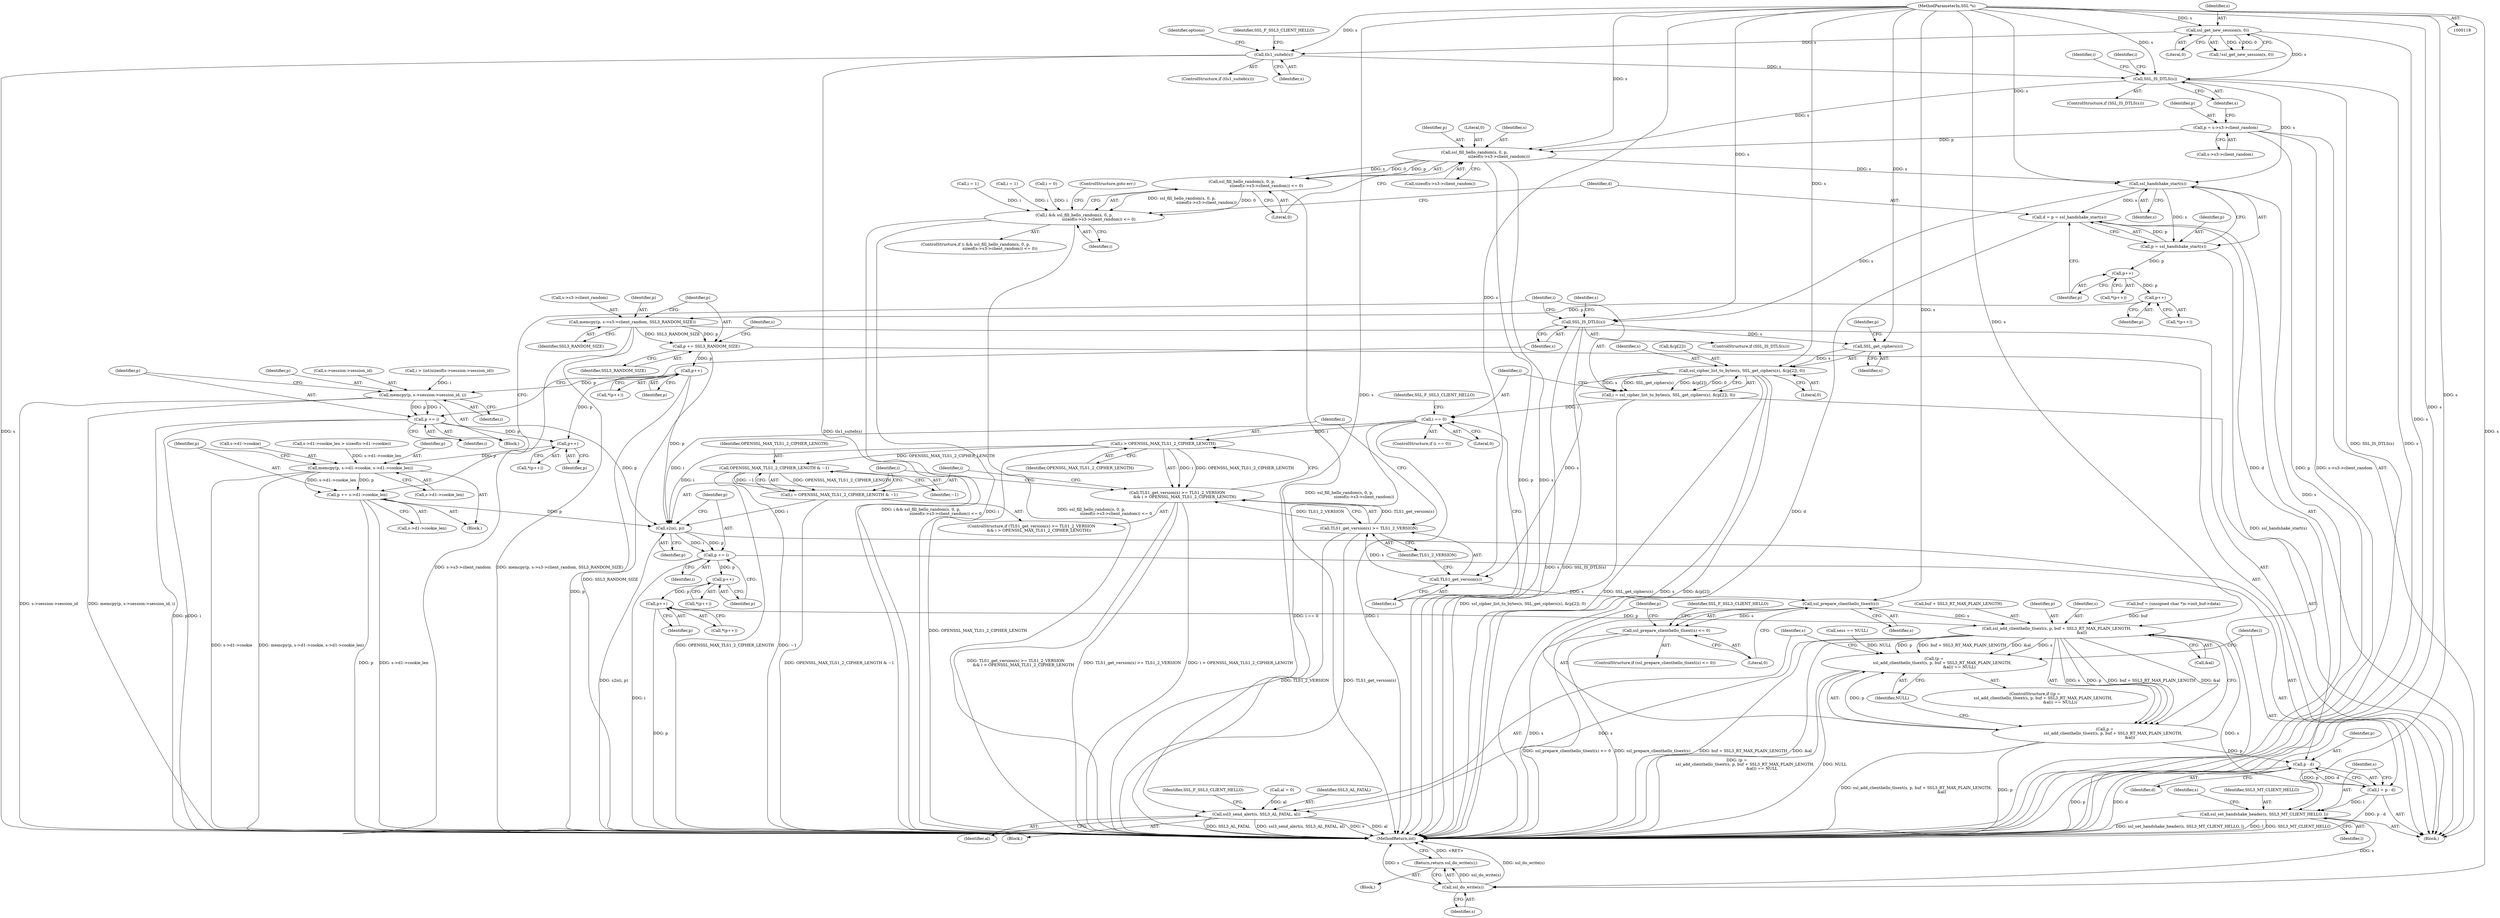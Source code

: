 digraph "0_openssl_e1b568dd2462f7cacf98f3d117936c34e2849a6b@API" {
"1000299" [label="(Call,ssl_fill_hello_random(s, 0, p,\n                                       sizeof(s->s3->client_random)))"];
"1000260" [label="(Call,SSL_IS_DTLS(s))"];
"1000178" [label="(Call,ssl_get_new_session(s, 0))"];
"1000119" [label="(MethodParameterIn,SSL *s)"];
"1000203" [label="(Call,tls1_suiteb(s))"];
"1000252" [label="(Call,p = s->s3->client_random)"];
"1000298" [label="(Call,ssl_fill_hello_random(s, 0, p,\n                                       sizeof(s->s3->client_random)) <= 0)"];
"1000296" [label="(Call,i && ssl_fill_hello_random(s, 0, p,\n                                       sizeof(s->s3->client_random)) <= 0)"];
"1000315" [label="(Call,ssl_handshake_start(s))"];
"1000311" [label="(Call,d = p = ssl_handshake_start(s))"];
"1000532" [label="(Call,p - d)"];
"1000530" [label="(Call,l = p - d)"];
"1000535" [label="(Call,ssl_set_handshake_header(s, SSL3_MT_CLIENT_HELLO, l))"];
"1000545" [label="(Call,ssl_do_write(s))"];
"1000544" [label="(Return,return ssl_do_write(s);)"];
"1000313" [label="(Call,p = ssl_handshake_start(s))"];
"1000319" [label="(Call,p++)"];
"1000328" [label="(Call,p++)"];
"1000335" [label="(Call,memcpy(p, s->s3->client_random, SSL3_RANDOM_SIZE))"];
"1000343" [label="(Call,p += SSL3_RANDOM_SIZE)"];
"1000363" [label="(Call,p++)"];
"1000387" [label="(Call,memcpy(p, s->session->session_id, i))"];
"1000395" [label="(Call,p += i)"];
"1000422" [label="(Call,p++)"];
"1000429" [label="(Call,memcpy(p, s->d1->cookie, s->d1->cookie_len))"];
"1000441" [label="(Call,p += s->d1->cookie_len)"];
"1000482" [label="(Call,s2n(i, p))"];
"1000485" [label="(Call,p += i)"];
"1000490" [label="(Call,p++)"];
"1000495" [label="(Call,p++)"];
"1000512" [label="(Call,ssl_add_clienthello_tlsext(s, p, buf + SSL3_RT_MAX_PLAIN_LENGTH,\n                                        &al))"];
"1000509" [label="(Call,(p =\n             ssl_add_clienthello_tlsext(s, p, buf + SSL3_RT_MAX_PLAIN_LENGTH,\n                                        &al)) == NULL)"];
"1000510" [label="(Call,p =\n             ssl_add_clienthello_tlsext(s, p, buf + SSL3_RT_MAX_PLAIN_LENGTH,\n                                        &al))"];
"1000522" [label="(Call,ssl3_send_alert(s, SSL3_AL_FATAL, al))"];
"1000399" [label="(Call,SSL_IS_DTLS(s))"];
"1000452" [label="(Call,SSL_get_ciphers(s))"];
"1000450" [label="(Call,ssl_cipher_list_to_bytes(s, SSL_get_ciphers(s), &(p[2]), 0))"];
"1000448" [label="(Call,i = ssl_cipher_list_to_bytes(s, SSL_get_ciphers(s), &(p[2]), 0))"];
"1000460" [label="(Call,i == 0)"];
"1000474" [label="(Call,i > OPENSSL_MAX_TLS1_2_CIPHER_LENGTH)"];
"1000469" [label="(Call,TLS1_get_version(s) >= TLS1_2_VERSION\n            && i > OPENSSL_MAX_TLS1_2_CIPHER_LENGTH)"];
"1000479" [label="(Call,OPENSSL_MAX_TLS1_2_CIPHER_LENGTH & ~1)"];
"1000477" [label="(Call,i = OPENSSL_MAX_TLS1_2_CIPHER_LENGTH & ~1)"];
"1000471" [label="(Call,TLS1_get_version(s))"];
"1000470" [label="(Call,TLS1_get_version(s) >= TLS1_2_VERSION)"];
"1000500" [label="(Call,ssl_prepare_clienthello_tlsext(s))"];
"1000499" [label="(Call,ssl_prepare_clienthello_tlsext(s) <= 0)"];
"1000498" [label="(ControlStructure,if (ssl_prepare_clienthello_tlsext(s) <= 0))"];
"1000422" [label="(Call,p++)"];
"1000180" [label="(Literal,0)"];
"1000499" [label="(Call,ssl_prepare_clienthello_tlsext(s) <= 0)"];
"1000520" [label="(Identifier,NULL)"];
"1000342" [label="(Identifier,SSL3_RANDOM_SIZE)"];
"1000327" [label="(Call,*(p++))"];
"1000177" [label="(Call,!ssl_get_new_session(s, 0))"];
"1000450" [label="(Call,ssl_cipher_list_to_bytes(s, SSL_get_ciphers(s), &(p[2]), 0))"];
"1000362" [label="(Call,*(p++))"];
"1000479" [label="(Call,OPENSSL_MAX_TLS1_2_CIPHER_LENGTH & ~1)"];
"1000319" [label="(Call,p++)"];
"1000515" [label="(Call,buf + SSL3_RT_MAX_PLAIN_LENGTH)"];
"1000544" [label="(Return,return ssl_do_write(s);)"];
"1000469" [label="(Call,TLS1_get_version(s) >= TLS1_2_VERSION\n            && i > OPENSSL_MAX_TLS1_2_CIPHER_LENGTH)"];
"1000398" [label="(ControlStructure,if (SSL_IS_DTLS(s)))"];
"1000298" [label="(Call,ssl_fill_hello_random(s, 0, p,\n                                       sizeof(s->s3->client_random)) <= 0)"];
"1000449" [label="(Identifier,i)"];
"1000265" [label="(Identifier,i)"];
"1000512" [label="(Call,ssl_add_clienthello_tlsext(s, p, buf + SSL3_RT_MAX_PLAIN_LENGTH,\n                                        &al))"];
"1000253" [label="(Identifier,p)"];
"1000147" [label="(Block,)"];
"1000476" [label="(Identifier,OPENSSL_MAX_TLS1_2_CIPHER_LENGTH)"];
"1000318" [label="(Call,*(p++))"];
"1000336" [label="(Identifier,p)"];
"1000462" [label="(Literal,0)"];
"1000451" [label="(Identifier,s)"];
"1000473" [label="(Identifier,TLS1_2_VERSION)"];
"1000545" [label="(Call,ssl_do_write(s))"];
"1000511" [label="(Identifier,p)"];
"1000388" [label="(Identifier,p)"];
"1000496" [label="(Identifier,p)"];
"1000292" [label="(Call,i = 1)"];
"1000452" [label="(Call,SSL_get_ciphers(s))"];
"1000212" [label="(Identifier,options)"];
"1000406" [label="(Identifier,s)"];
"1000475" [label="(Identifier,i)"];
"1000510" [label="(Call,p =\n             ssl_add_clienthello_tlsext(s, p, buf + SSL3_RT_MAX_PLAIN_LENGTH,\n                                        &al))"];
"1000442" [label="(Identifier,p)"];
"1000302" [label="(Identifier,p)"];
"1000156" [label="(Call,sess == NULL)"];
"1000309" [label="(Literal,0)"];
"1000299" [label="(Call,ssl_fill_hello_random(s, 0, p,\n                                       sizeof(s->s3->client_random)))"];
"1000537" [label="(Identifier,SSL3_MT_CLIENT_HELLO)"];
"1000477" [label="(Call,i = OPENSSL_MAX_TLS1_2_CIPHER_LENGTH & ~1)"];
"1000448" [label="(Call,i = ssl_cipher_list_to_bytes(s, SSL_get_ciphers(s), &(p[2]), 0))"];
"1000514" [label="(Identifier,p)"];
"1000494" [label="(Call,*(p++))"];
"1000509" [label="(Call,(p =\n             ssl_add_clienthello_tlsext(s, p, buf + SSL3_RT_MAX_PLAIN_LENGTH,\n                                        &al)) == NULL)"];
"1000399" [label="(Call,SSL_IS_DTLS(s))"];
"1000119" [label="(MethodParameterIn,SSL *s)"];
"1000436" [label="(Call,s->d1->cookie_len)"];
"1000531" [label="(Identifier,l)"];
"1000387" [label="(Call,memcpy(p, s->session->session_id, i))"];
"1000389" [label="(Call,s->session->session_id)"];
"1000127" [label="(Call,al = 0)"];
"1000489" [label="(Call,*(p++))"];
"1000525" [label="(Identifier,al)"];
"1000524" [label="(Identifier,SSL3_AL_FATAL)"];
"1000501" [label="(Identifier,s)"];
"1000459" [label="(ControlStructure,if (i == 0))"];
"1000532" [label="(Call,p - d)"];
"1000490" [label="(Call,p++)"];
"1000481" [label="(Identifier,~1)"];
"1000521" [label="(Block,)"];
"1000261" [label="(Identifier,s)"];
"1000202" [label="(ControlStructure,if (tls1_suiteb(s)))"];
"1000295" [label="(ControlStructure,if (i && ssl_fill_hello_random(s, 0, p,\n                                       sizeof(s->s3->client_random)) <= 0))"];
"1000320" [label="(Identifier,p)"];
"1000400" [label="(Identifier,s)"];
"1000301" [label="(Literal,0)"];
"1000513" [label="(Identifier,s)"];
"1000470" [label="(Call,TLS1_get_version(s) >= TLS1_2_VERSION)"];
"1000487" [label="(Identifier,i)"];
"1000345" [label="(Identifier,SSL3_RANDOM_SIZE)"];
"1000335" [label="(Call,memcpy(p, s->s3->client_random, SSL3_RANDOM_SIZE))"];
"1000471" [label="(Call,TLS1_get_version(s))"];
"1000468" [label="(ControlStructure,if (TLS1_get_version(s) >= TLS1_2_VERSION\n            && i > OPENSSL_MAX_TLS1_2_CIPHER_LENGTH))"];
"1000394" [label="(Identifier,i)"];
"1000443" [label="(Call,s->d1->cookie_len)"];
"1000372" [label="(Call,i > (int)sizeof(s->session->session_id))"];
"1000518" [label="(Call,&al)"];
"1000536" [label="(Identifier,s)"];
"1000264" [label="(Call,i = 1)"];
"1000329" [label="(Identifier,p)"];
"1000533" [label="(Identifier,p)"];
"1000259" [label="(ControlStructure,if (SSL_IS_DTLS(s)))"];
"1000546" [label="(Identifier,s)"];
"1000483" [label="(Identifier,i)"];
"1000456" [label="(Identifier,p)"];
"1000486" [label="(Identifier,p)"];
"1000311" [label="(Call,d = p = ssl_handshake_start(s))"];
"1000421" [label="(Call,*(p++))"];
"1000120" [label="(Block,)"];
"1000485" [label="(Call,p += i)"];
"1000522" [label="(Call,ssl3_send_alert(s, SSL3_AL_FATAL, al))"];
"1000178" [label="(Call,ssl_get_new_session(s, 0))"];
"1000502" [label="(Literal,0)"];
"1000538" [label="(Identifier,l)"];
"1000401" [label="(Block,)"];
"1000482" [label="(Call,s2n(i, p))"];
"1000551" [label="(MethodReturn,int)"];
"1000454" [label="(Call,&(p[2]))"];
"1000395" [label="(Call,p += i)"];
"1000296" [label="(Call,i && ssl_fill_hello_random(s, 0, p,\n                                       sizeof(s->s3->client_random)) <= 0)"];
"1000207" [label="(Identifier,SSL_F_SSL3_CLIENT_HELLO)"];
"1000530" [label="(Call,l = p - d)"];
"1000260" [label="(Call,SSL_IS_DTLS(s))"];
"1000460" [label="(Call,i == 0)"];
"1000474" [label="(Call,i > OPENSSL_MAX_TLS1_2_CIPHER_LENGTH)"];
"1000348" [label="(Identifier,s)"];
"1000429" [label="(Call,memcpy(p, s->d1->cookie, s->d1->cookie_len))"];
"1000364" [label="(Identifier,p)"];
"1000297" [label="(Identifier,i)"];
"1000370" [label="(Block,)"];
"1000431" [label="(Call,s->d1->cookie)"];
"1000252" [label="(Call,p = s->s3->client_random)"];
"1000396" [label="(Identifier,p)"];
"1000480" [label="(Identifier,OPENSSL_MAX_TLS1_2_CIPHER_LENGTH)"];
"1000472" [label="(Identifier,s)"];
"1000204" [label="(Identifier,s)"];
"1000303" [label="(Call,sizeof(s->s3->client_random))"];
"1000461" [label="(Identifier,i)"];
"1000337" [label="(Call,s->s3->client_random)"];
"1000312" [label="(Identifier,d)"];
"1000453" [label="(Identifier,s)"];
"1000344" [label="(Identifier,p)"];
"1000484" [label="(Identifier,p)"];
"1000179" [label="(Identifier,s)"];
"1000500" [label="(Call,ssl_prepare_clienthello_tlsext(s))"];
"1000254" [label="(Call,s->s3->client_random)"];
"1000508" [label="(ControlStructure,if ((p =\n             ssl_add_clienthello_tlsext(s, p, buf + SSL3_RT_MAX_PLAIN_LENGTH,\n                                        &al)) == NULL))"];
"1000535" [label="(Call,ssl_set_handshake_header(s, SSL3_MT_CLIENT_HELLO, l))"];
"1000441" [label="(Call,p += s->d1->cookie_len)"];
"1000534" [label="(Identifier,d)"];
"1000313" [label="(Call,p = ssl_handshake_start(s))"];
"1000287" [label="(Call,i = 0)"];
"1000541" [label="(Identifier,s)"];
"1000495" [label="(Call,p++)"];
"1000527" [label="(Identifier,SSL_F_SSL3_CLIENT_HELLO)"];
"1000423" [label="(Identifier,p)"];
"1000315" [label="(Call,ssl_handshake_start(s))"];
"1000523" [label="(Identifier,s)"];
"1000478" [label="(Identifier,i)"];
"1000300" [label="(Identifier,s)"];
"1000316" [label="(Identifier,s)"];
"1000343" [label="(Call,p += SSL3_RANDOM_SIZE)"];
"1000491" [label="(Identifier,p)"];
"1000293" [label="(Identifier,i)"];
"1000363" [label="(Call,p++)"];
"1000458" [label="(Literal,0)"];
"1000203" [label="(Call,tls1_suiteb(s))"];
"1000505" [label="(Identifier,SSL_F_SSL3_CLIENT_HELLO)"];
"1000397" [label="(Identifier,i)"];
"1000314" [label="(Identifier,p)"];
"1000328" [label="(Call,p++)"];
"1000403" [label="(Call,s->d1->cookie_len > sizeof(s->d1->cookie))"];
"1000310" [label="(ControlStructure,goto err;)"];
"1000465" [label="(Identifier,SSL_F_SSL3_CLIENT_HELLO)"];
"1000132" [label="(Call,buf = (unsigned char *)s->init_buf->data)"];
"1000430" [label="(Identifier,p)"];
"1000299" -> "1000298"  [label="AST: "];
"1000299" -> "1000303"  [label="CFG: "];
"1000300" -> "1000299"  [label="AST: "];
"1000301" -> "1000299"  [label="AST: "];
"1000302" -> "1000299"  [label="AST: "];
"1000303" -> "1000299"  [label="AST: "];
"1000309" -> "1000299"  [label="CFG: "];
"1000299" -> "1000551"  [label="DDG: p"];
"1000299" -> "1000551"  [label="DDG: s"];
"1000299" -> "1000298"  [label="DDG: s"];
"1000299" -> "1000298"  [label="DDG: 0"];
"1000299" -> "1000298"  [label="DDG: p"];
"1000260" -> "1000299"  [label="DDG: s"];
"1000119" -> "1000299"  [label="DDG: s"];
"1000252" -> "1000299"  [label="DDG: p"];
"1000299" -> "1000315"  [label="DDG: s"];
"1000260" -> "1000259"  [label="AST: "];
"1000260" -> "1000261"  [label="CFG: "];
"1000261" -> "1000260"  [label="AST: "];
"1000265" -> "1000260"  [label="CFG: "];
"1000293" -> "1000260"  [label="CFG: "];
"1000260" -> "1000551"  [label="DDG: SSL_IS_DTLS(s)"];
"1000260" -> "1000551"  [label="DDG: s"];
"1000178" -> "1000260"  [label="DDG: s"];
"1000203" -> "1000260"  [label="DDG: s"];
"1000119" -> "1000260"  [label="DDG: s"];
"1000260" -> "1000315"  [label="DDG: s"];
"1000178" -> "1000177"  [label="AST: "];
"1000178" -> "1000180"  [label="CFG: "];
"1000179" -> "1000178"  [label="AST: "];
"1000180" -> "1000178"  [label="AST: "];
"1000177" -> "1000178"  [label="CFG: "];
"1000178" -> "1000551"  [label="DDG: s"];
"1000178" -> "1000177"  [label="DDG: s"];
"1000178" -> "1000177"  [label="DDG: 0"];
"1000119" -> "1000178"  [label="DDG: s"];
"1000178" -> "1000203"  [label="DDG: s"];
"1000119" -> "1000118"  [label="AST: "];
"1000119" -> "1000551"  [label="DDG: s"];
"1000119" -> "1000203"  [label="DDG: s"];
"1000119" -> "1000315"  [label="DDG: s"];
"1000119" -> "1000399"  [label="DDG: s"];
"1000119" -> "1000450"  [label="DDG: s"];
"1000119" -> "1000452"  [label="DDG: s"];
"1000119" -> "1000471"  [label="DDG: s"];
"1000119" -> "1000500"  [label="DDG: s"];
"1000119" -> "1000512"  [label="DDG: s"];
"1000119" -> "1000522"  [label="DDG: s"];
"1000119" -> "1000535"  [label="DDG: s"];
"1000119" -> "1000545"  [label="DDG: s"];
"1000203" -> "1000202"  [label="AST: "];
"1000203" -> "1000204"  [label="CFG: "];
"1000204" -> "1000203"  [label="AST: "];
"1000207" -> "1000203"  [label="CFG: "];
"1000212" -> "1000203"  [label="CFG: "];
"1000203" -> "1000551"  [label="DDG: tls1_suiteb(s)"];
"1000203" -> "1000551"  [label="DDG: s"];
"1000252" -> "1000147"  [label="AST: "];
"1000252" -> "1000254"  [label="CFG: "];
"1000253" -> "1000252"  [label="AST: "];
"1000254" -> "1000252"  [label="AST: "];
"1000261" -> "1000252"  [label="CFG: "];
"1000252" -> "1000551"  [label="DDG: p"];
"1000252" -> "1000551"  [label="DDG: s->s3->client_random"];
"1000298" -> "1000296"  [label="AST: "];
"1000298" -> "1000309"  [label="CFG: "];
"1000309" -> "1000298"  [label="AST: "];
"1000296" -> "1000298"  [label="CFG: "];
"1000298" -> "1000551"  [label="DDG: ssl_fill_hello_random(s, 0, p,\n                                       sizeof(s->s3->client_random))"];
"1000298" -> "1000296"  [label="DDG: ssl_fill_hello_random(s, 0, p,\n                                       sizeof(s->s3->client_random))"];
"1000298" -> "1000296"  [label="DDG: 0"];
"1000296" -> "1000295"  [label="AST: "];
"1000296" -> "1000297"  [label="CFG: "];
"1000297" -> "1000296"  [label="AST: "];
"1000310" -> "1000296"  [label="CFG: "];
"1000312" -> "1000296"  [label="CFG: "];
"1000296" -> "1000551"  [label="DDG: ssl_fill_hello_random(s, 0, p,\n                                       sizeof(s->s3->client_random)) <= 0"];
"1000296" -> "1000551"  [label="DDG: i && ssl_fill_hello_random(s, 0, p,\n                                       sizeof(s->s3->client_random)) <= 0"];
"1000296" -> "1000551"  [label="DDG: i"];
"1000292" -> "1000296"  [label="DDG: i"];
"1000264" -> "1000296"  [label="DDG: i"];
"1000287" -> "1000296"  [label="DDG: i"];
"1000315" -> "1000313"  [label="AST: "];
"1000315" -> "1000316"  [label="CFG: "];
"1000316" -> "1000315"  [label="AST: "];
"1000313" -> "1000315"  [label="CFG: "];
"1000315" -> "1000551"  [label="DDG: s"];
"1000315" -> "1000311"  [label="DDG: s"];
"1000315" -> "1000313"  [label="DDG: s"];
"1000315" -> "1000399"  [label="DDG: s"];
"1000311" -> "1000147"  [label="AST: "];
"1000311" -> "1000313"  [label="CFG: "];
"1000312" -> "1000311"  [label="AST: "];
"1000313" -> "1000311"  [label="AST: "];
"1000320" -> "1000311"  [label="CFG: "];
"1000311" -> "1000551"  [label="DDG: d"];
"1000313" -> "1000311"  [label="DDG: p"];
"1000311" -> "1000532"  [label="DDG: d"];
"1000532" -> "1000530"  [label="AST: "];
"1000532" -> "1000534"  [label="CFG: "];
"1000533" -> "1000532"  [label="AST: "];
"1000534" -> "1000532"  [label="AST: "];
"1000530" -> "1000532"  [label="CFG: "];
"1000532" -> "1000551"  [label="DDG: p"];
"1000532" -> "1000551"  [label="DDG: d"];
"1000532" -> "1000530"  [label="DDG: p"];
"1000532" -> "1000530"  [label="DDG: d"];
"1000510" -> "1000532"  [label="DDG: p"];
"1000530" -> "1000147"  [label="AST: "];
"1000531" -> "1000530"  [label="AST: "];
"1000536" -> "1000530"  [label="CFG: "];
"1000530" -> "1000551"  [label="DDG: p - d"];
"1000530" -> "1000535"  [label="DDG: l"];
"1000535" -> "1000147"  [label="AST: "];
"1000535" -> "1000538"  [label="CFG: "];
"1000536" -> "1000535"  [label="AST: "];
"1000537" -> "1000535"  [label="AST: "];
"1000538" -> "1000535"  [label="AST: "];
"1000541" -> "1000535"  [label="CFG: "];
"1000535" -> "1000551"  [label="DDG: ssl_set_handshake_header(s, SSL3_MT_CLIENT_HELLO, l)"];
"1000535" -> "1000551"  [label="DDG: l"];
"1000535" -> "1000551"  [label="DDG: SSL3_MT_CLIENT_HELLO"];
"1000512" -> "1000535"  [label="DDG: s"];
"1000535" -> "1000545"  [label="DDG: s"];
"1000545" -> "1000544"  [label="AST: "];
"1000545" -> "1000546"  [label="CFG: "];
"1000546" -> "1000545"  [label="AST: "];
"1000544" -> "1000545"  [label="CFG: "];
"1000545" -> "1000551"  [label="DDG: s"];
"1000545" -> "1000551"  [label="DDG: ssl_do_write(s)"];
"1000545" -> "1000544"  [label="DDG: ssl_do_write(s)"];
"1000544" -> "1000120"  [label="AST: "];
"1000551" -> "1000544"  [label="CFG: "];
"1000544" -> "1000551"  [label="DDG: <RET>"];
"1000314" -> "1000313"  [label="AST: "];
"1000313" -> "1000551"  [label="DDG: ssl_handshake_start(s)"];
"1000313" -> "1000319"  [label="DDG: p"];
"1000319" -> "1000318"  [label="AST: "];
"1000319" -> "1000320"  [label="CFG: "];
"1000320" -> "1000319"  [label="AST: "];
"1000318" -> "1000319"  [label="CFG: "];
"1000319" -> "1000328"  [label="DDG: p"];
"1000328" -> "1000327"  [label="AST: "];
"1000328" -> "1000329"  [label="CFG: "];
"1000329" -> "1000328"  [label="AST: "];
"1000327" -> "1000328"  [label="CFG: "];
"1000328" -> "1000335"  [label="DDG: p"];
"1000335" -> "1000147"  [label="AST: "];
"1000335" -> "1000342"  [label="CFG: "];
"1000336" -> "1000335"  [label="AST: "];
"1000337" -> "1000335"  [label="AST: "];
"1000342" -> "1000335"  [label="AST: "];
"1000344" -> "1000335"  [label="CFG: "];
"1000335" -> "1000551"  [label="DDG: s->s3->client_random"];
"1000335" -> "1000551"  [label="DDG: memcpy(p, s->s3->client_random, SSL3_RANDOM_SIZE)"];
"1000335" -> "1000343"  [label="DDG: SSL3_RANDOM_SIZE"];
"1000335" -> "1000343"  [label="DDG: p"];
"1000343" -> "1000147"  [label="AST: "];
"1000343" -> "1000345"  [label="CFG: "];
"1000344" -> "1000343"  [label="AST: "];
"1000345" -> "1000343"  [label="AST: "];
"1000348" -> "1000343"  [label="CFG: "];
"1000343" -> "1000551"  [label="DDG: SSL3_RANDOM_SIZE"];
"1000343" -> "1000363"  [label="DDG: p"];
"1000363" -> "1000362"  [label="AST: "];
"1000363" -> "1000364"  [label="CFG: "];
"1000364" -> "1000363"  [label="AST: "];
"1000362" -> "1000363"  [label="CFG: "];
"1000363" -> "1000551"  [label="DDG: p"];
"1000363" -> "1000387"  [label="DDG: p"];
"1000363" -> "1000422"  [label="DDG: p"];
"1000363" -> "1000482"  [label="DDG: p"];
"1000387" -> "1000370"  [label="AST: "];
"1000387" -> "1000394"  [label="CFG: "];
"1000388" -> "1000387"  [label="AST: "];
"1000389" -> "1000387"  [label="AST: "];
"1000394" -> "1000387"  [label="AST: "];
"1000396" -> "1000387"  [label="CFG: "];
"1000387" -> "1000551"  [label="DDG: s->session->session_id"];
"1000387" -> "1000551"  [label="DDG: memcpy(p, s->session->session_id, i)"];
"1000372" -> "1000387"  [label="DDG: i"];
"1000387" -> "1000395"  [label="DDG: i"];
"1000387" -> "1000395"  [label="DDG: p"];
"1000395" -> "1000370"  [label="AST: "];
"1000395" -> "1000397"  [label="CFG: "];
"1000396" -> "1000395"  [label="AST: "];
"1000397" -> "1000395"  [label="AST: "];
"1000400" -> "1000395"  [label="CFG: "];
"1000395" -> "1000551"  [label="DDG: p"];
"1000395" -> "1000551"  [label="DDG: i"];
"1000395" -> "1000422"  [label="DDG: p"];
"1000395" -> "1000482"  [label="DDG: p"];
"1000422" -> "1000421"  [label="AST: "];
"1000422" -> "1000423"  [label="CFG: "];
"1000423" -> "1000422"  [label="AST: "];
"1000421" -> "1000422"  [label="CFG: "];
"1000422" -> "1000429"  [label="DDG: p"];
"1000429" -> "1000401"  [label="AST: "];
"1000429" -> "1000436"  [label="CFG: "];
"1000430" -> "1000429"  [label="AST: "];
"1000431" -> "1000429"  [label="AST: "];
"1000436" -> "1000429"  [label="AST: "];
"1000442" -> "1000429"  [label="CFG: "];
"1000429" -> "1000551"  [label="DDG: s->d1->cookie"];
"1000429" -> "1000551"  [label="DDG: memcpy(p, s->d1->cookie, s->d1->cookie_len)"];
"1000403" -> "1000429"  [label="DDG: s->d1->cookie_len"];
"1000429" -> "1000441"  [label="DDG: s->d1->cookie_len"];
"1000429" -> "1000441"  [label="DDG: p"];
"1000441" -> "1000401"  [label="AST: "];
"1000441" -> "1000443"  [label="CFG: "];
"1000442" -> "1000441"  [label="AST: "];
"1000443" -> "1000441"  [label="AST: "];
"1000449" -> "1000441"  [label="CFG: "];
"1000441" -> "1000551"  [label="DDG: p"];
"1000441" -> "1000551"  [label="DDG: s->d1->cookie_len"];
"1000441" -> "1000482"  [label="DDG: p"];
"1000482" -> "1000147"  [label="AST: "];
"1000482" -> "1000484"  [label="CFG: "];
"1000483" -> "1000482"  [label="AST: "];
"1000484" -> "1000482"  [label="AST: "];
"1000486" -> "1000482"  [label="CFG: "];
"1000482" -> "1000551"  [label="DDG: s2n(i, p)"];
"1000460" -> "1000482"  [label="DDG: i"];
"1000474" -> "1000482"  [label="DDG: i"];
"1000477" -> "1000482"  [label="DDG: i"];
"1000482" -> "1000485"  [label="DDG: i"];
"1000482" -> "1000485"  [label="DDG: p"];
"1000485" -> "1000147"  [label="AST: "];
"1000485" -> "1000487"  [label="CFG: "];
"1000486" -> "1000485"  [label="AST: "];
"1000487" -> "1000485"  [label="AST: "];
"1000491" -> "1000485"  [label="CFG: "];
"1000485" -> "1000551"  [label="DDG: i"];
"1000485" -> "1000490"  [label="DDG: p"];
"1000490" -> "1000489"  [label="AST: "];
"1000490" -> "1000491"  [label="CFG: "];
"1000491" -> "1000490"  [label="AST: "];
"1000489" -> "1000490"  [label="CFG: "];
"1000490" -> "1000495"  [label="DDG: p"];
"1000495" -> "1000494"  [label="AST: "];
"1000495" -> "1000496"  [label="CFG: "];
"1000496" -> "1000495"  [label="AST: "];
"1000494" -> "1000495"  [label="CFG: "];
"1000495" -> "1000551"  [label="DDG: p"];
"1000495" -> "1000512"  [label="DDG: p"];
"1000512" -> "1000510"  [label="AST: "];
"1000512" -> "1000518"  [label="CFG: "];
"1000513" -> "1000512"  [label="AST: "];
"1000514" -> "1000512"  [label="AST: "];
"1000515" -> "1000512"  [label="AST: "];
"1000518" -> "1000512"  [label="AST: "];
"1000510" -> "1000512"  [label="CFG: "];
"1000512" -> "1000551"  [label="DDG: buf + SSL3_RT_MAX_PLAIN_LENGTH"];
"1000512" -> "1000551"  [label="DDG: &al"];
"1000512" -> "1000509"  [label="DDG: s"];
"1000512" -> "1000509"  [label="DDG: p"];
"1000512" -> "1000509"  [label="DDG: buf + SSL3_RT_MAX_PLAIN_LENGTH"];
"1000512" -> "1000509"  [label="DDG: &al"];
"1000512" -> "1000510"  [label="DDG: s"];
"1000512" -> "1000510"  [label="DDG: p"];
"1000512" -> "1000510"  [label="DDG: buf + SSL3_RT_MAX_PLAIN_LENGTH"];
"1000512" -> "1000510"  [label="DDG: &al"];
"1000500" -> "1000512"  [label="DDG: s"];
"1000132" -> "1000512"  [label="DDG: buf"];
"1000512" -> "1000522"  [label="DDG: s"];
"1000509" -> "1000508"  [label="AST: "];
"1000509" -> "1000520"  [label="CFG: "];
"1000510" -> "1000509"  [label="AST: "];
"1000520" -> "1000509"  [label="AST: "];
"1000523" -> "1000509"  [label="CFG: "];
"1000531" -> "1000509"  [label="CFG: "];
"1000509" -> "1000551"  [label="DDG: NULL"];
"1000509" -> "1000551"  [label="DDG: (p =\n             ssl_add_clienthello_tlsext(s, p, buf + SSL3_RT_MAX_PLAIN_LENGTH,\n                                        &al)) == NULL"];
"1000510" -> "1000509"  [label="DDG: p"];
"1000156" -> "1000509"  [label="DDG: NULL"];
"1000511" -> "1000510"  [label="AST: "];
"1000520" -> "1000510"  [label="CFG: "];
"1000510" -> "1000551"  [label="DDG: p"];
"1000510" -> "1000551"  [label="DDG: ssl_add_clienthello_tlsext(s, p, buf + SSL3_RT_MAX_PLAIN_LENGTH,\n                                        &al)"];
"1000522" -> "1000521"  [label="AST: "];
"1000522" -> "1000525"  [label="CFG: "];
"1000523" -> "1000522"  [label="AST: "];
"1000524" -> "1000522"  [label="AST: "];
"1000525" -> "1000522"  [label="AST: "];
"1000527" -> "1000522"  [label="CFG: "];
"1000522" -> "1000551"  [label="DDG: al"];
"1000522" -> "1000551"  [label="DDG: SSL3_AL_FATAL"];
"1000522" -> "1000551"  [label="DDG: ssl3_send_alert(s, SSL3_AL_FATAL, al)"];
"1000522" -> "1000551"  [label="DDG: s"];
"1000127" -> "1000522"  [label="DDG: al"];
"1000399" -> "1000398"  [label="AST: "];
"1000399" -> "1000400"  [label="CFG: "];
"1000400" -> "1000399"  [label="AST: "];
"1000406" -> "1000399"  [label="CFG: "];
"1000449" -> "1000399"  [label="CFG: "];
"1000399" -> "1000551"  [label="DDG: s"];
"1000399" -> "1000551"  [label="DDG: SSL_IS_DTLS(s)"];
"1000399" -> "1000452"  [label="DDG: s"];
"1000452" -> "1000450"  [label="AST: "];
"1000452" -> "1000453"  [label="CFG: "];
"1000453" -> "1000452"  [label="AST: "];
"1000456" -> "1000452"  [label="CFG: "];
"1000452" -> "1000450"  [label="DDG: s"];
"1000450" -> "1000448"  [label="AST: "];
"1000450" -> "1000458"  [label="CFG: "];
"1000451" -> "1000450"  [label="AST: "];
"1000454" -> "1000450"  [label="AST: "];
"1000458" -> "1000450"  [label="AST: "];
"1000448" -> "1000450"  [label="CFG: "];
"1000450" -> "1000551"  [label="DDG: SSL_get_ciphers(s)"];
"1000450" -> "1000551"  [label="DDG: s"];
"1000450" -> "1000551"  [label="DDG: &(p[2])"];
"1000450" -> "1000448"  [label="DDG: s"];
"1000450" -> "1000448"  [label="DDG: SSL_get_ciphers(s)"];
"1000450" -> "1000448"  [label="DDG: &(p[2])"];
"1000450" -> "1000448"  [label="DDG: 0"];
"1000450" -> "1000471"  [label="DDG: s"];
"1000448" -> "1000147"  [label="AST: "];
"1000449" -> "1000448"  [label="AST: "];
"1000461" -> "1000448"  [label="CFG: "];
"1000448" -> "1000551"  [label="DDG: ssl_cipher_list_to_bytes(s, SSL_get_ciphers(s), &(p[2]), 0)"];
"1000448" -> "1000460"  [label="DDG: i"];
"1000460" -> "1000459"  [label="AST: "];
"1000460" -> "1000462"  [label="CFG: "];
"1000461" -> "1000460"  [label="AST: "];
"1000462" -> "1000460"  [label="AST: "];
"1000465" -> "1000460"  [label="CFG: "];
"1000472" -> "1000460"  [label="CFG: "];
"1000460" -> "1000551"  [label="DDG: i == 0"];
"1000460" -> "1000551"  [label="DDG: i"];
"1000460" -> "1000474"  [label="DDG: i"];
"1000474" -> "1000469"  [label="AST: "];
"1000474" -> "1000476"  [label="CFG: "];
"1000475" -> "1000474"  [label="AST: "];
"1000476" -> "1000474"  [label="AST: "];
"1000469" -> "1000474"  [label="CFG: "];
"1000474" -> "1000551"  [label="DDG: OPENSSL_MAX_TLS1_2_CIPHER_LENGTH"];
"1000474" -> "1000469"  [label="DDG: i"];
"1000474" -> "1000469"  [label="DDG: OPENSSL_MAX_TLS1_2_CIPHER_LENGTH"];
"1000474" -> "1000479"  [label="DDG: OPENSSL_MAX_TLS1_2_CIPHER_LENGTH"];
"1000469" -> "1000468"  [label="AST: "];
"1000469" -> "1000470"  [label="CFG: "];
"1000470" -> "1000469"  [label="AST: "];
"1000478" -> "1000469"  [label="CFG: "];
"1000483" -> "1000469"  [label="CFG: "];
"1000469" -> "1000551"  [label="DDG: i > OPENSSL_MAX_TLS1_2_CIPHER_LENGTH"];
"1000469" -> "1000551"  [label="DDG: TLS1_get_version(s) >= TLS1_2_VERSION\n            && i > OPENSSL_MAX_TLS1_2_CIPHER_LENGTH"];
"1000469" -> "1000551"  [label="DDG: TLS1_get_version(s) >= TLS1_2_VERSION"];
"1000470" -> "1000469"  [label="DDG: TLS1_get_version(s)"];
"1000470" -> "1000469"  [label="DDG: TLS1_2_VERSION"];
"1000479" -> "1000477"  [label="AST: "];
"1000479" -> "1000481"  [label="CFG: "];
"1000480" -> "1000479"  [label="AST: "];
"1000481" -> "1000479"  [label="AST: "];
"1000477" -> "1000479"  [label="CFG: "];
"1000479" -> "1000551"  [label="DDG: OPENSSL_MAX_TLS1_2_CIPHER_LENGTH"];
"1000479" -> "1000551"  [label="DDG: ~1"];
"1000479" -> "1000477"  [label="DDG: OPENSSL_MAX_TLS1_2_CIPHER_LENGTH"];
"1000479" -> "1000477"  [label="DDG: ~1"];
"1000477" -> "1000468"  [label="AST: "];
"1000478" -> "1000477"  [label="AST: "];
"1000483" -> "1000477"  [label="CFG: "];
"1000477" -> "1000551"  [label="DDG: OPENSSL_MAX_TLS1_2_CIPHER_LENGTH & ~1"];
"1000471" -> "1000470"  [label="AST: "];
"1000471" -> "1000472"  [label="CFG: "];
"1000472" -> "1000471"  [label="AST: "];
"1000473" -> "1000471"  [label="CFG: "];
"1000471" -> "1000470"  [label="DDG: s"];
"1000471" -> "1000500"  [label="DDG: s"];
"1000470" -> "1000473"  [label="CFG: "];
"1000473" -> "1000470"  [label="AST: "];
"1000475" -> "1000470"  [label="CFG: "];
"1000470" -> "1000551"  [label="DDG: TLS1_2_VERSION"];
"1000470" -> "1000551"  [label="DDG: TLS1_get_version(s)"];
"1000500" -> "1000499"  [label="AST: "];
"1000500" -> "1000501"  [label="CFG: "];
"1000501" -> "1000500"  [label="AST: "];
"1000502" -> "1000500"  [label="CFG: "];
"1000500" -> "1000551"  [label="DDG: s"];
"1000500" -> "1000499"  [label="DDG: s"];
"1000499" -> "1000498"  [label="AST: "];
"1000499" -> "1000502"  [label="CFG: "];
"1000502" -> "1000499"  [label="AST: "];
"1000505" -> "1000499"  [label="CFG: "];
"1000511" -> "1000499"  [label="CFG: "];
"1000499" -> "1000551"  [label="DDG: ssl_prepare_clienthello_tlsext(s) <= 0"];
"1000499" -> "1000551"  [label="DDG: ssl_prepare_clienthello_tlsext(s)"];
}
